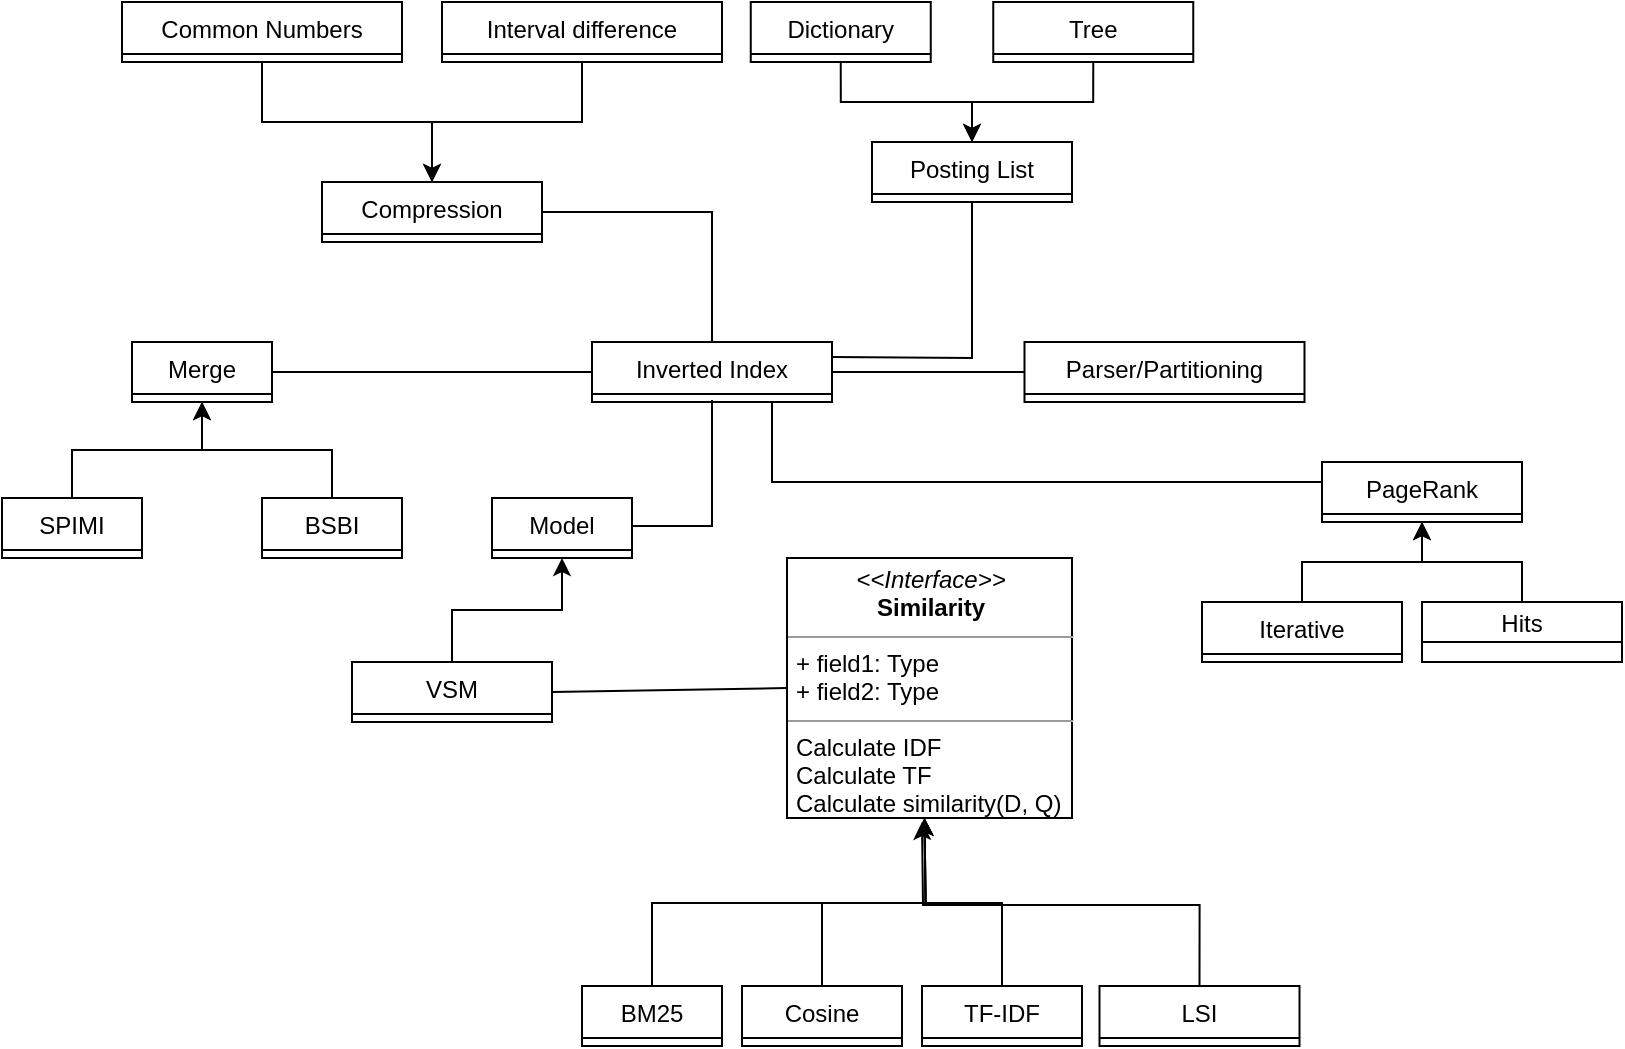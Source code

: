 <mxfile version="20.7.4" type="device"><diagram name="Page-1" id="e7e014a7-5840-1c2e-5031-d8a46d1fe8dd"><mxGraphModel dx="1461" dy="644" grid="1" gridSize="10" guides="1" tooltips="1" connect="1" arrows="1" fold="1" page="1" pageScale="1" pageWidth="1169" pageHeight="826" background="none" math="0" shadow="0"><root><mxCell id="0"/><mxCell id="1" parent="0"/><mxCell id="kqMR_nPto3Bkv3VmLw7c-41" value="Inverted Index" style="swimlane;fontStyle=0;childLayout=stackLayout;horizontal=1;startSize=26;fillColor=none;horizontalStack=0;resizeParent=1;resizeParentMax=0;resizeLast=0;collapsible=1;marginBottom=0;" vertex="1" collapsed="1" parent="1"><mxGeometry x="425" y="390" width="120" height="30" as="geometry"><mxRectangle x="510" y="330" width="140" height="104" as="alternateBounds"/></mxGeometry></mxCell><mxCell id="kqMR_nPto3Bkv3VmLw7c-42" value="+ field: type" style="text;strokeColor=none;fillColor=none;align=left;verticalAlign=top;spacingLeft=4;spacingRight=4;overflow=hidden;rotatable=0;points=[[0,0.5],[1,0.5]];portConstraint=eastwest;" vertex="1" parent="kqMR_nPto3Bkv3VmLw7c-41"><mxGeometry y="26" width="140" height="26" as="geometry"/></mxCell><mxCell id="kqMR_nPto3Bkv3VmLw7c-43" value="+ field: type" style="text;strokeColor=none;fillColor=none;align=left;verticalAlign=top;spacingLeft=4;spacingRight=4;overflow=hidden;rotatable=0;points=[[0,0.5],[1,0.5]];portConstraint=eastwest;" vertex="1" parent="kqMR_nPto3Bkv3VmLw7c-41"><mxGeometry y="52" width="140" height="26" as="geometry"/></mxCell><mxCell id="kqMR_nPto3Bkv3VmLw7c-44" value="+ field: type" style="text;strokeColor=none;fillColor=none;align=left;verticalAlign=top;spacingLeft=4;spacingRight=4;overflow=hidden;rotatable=0;points=[[0,0.5],[1,0.5]];portConstraint=eastwest;" vertex="1" parent="kqMR_nPto3Bkv3VmLw7c-41"><mxGeometry y="78" width="140" height="26" as="geometry"/></mxCell><mxCell id="kqMR_nPto3Bkv3VmLw7c-54" value="Model" style="swimlane;fontStyle=0;childLayout=stackLayout;horizontal=1;startSize=26;fillColor=none;horizontalStack=0;resizeParent=1;resizeParentMax=0;resizeLast=0;collapsible=1;marginBottom=0;" vertex="1" collapsed="1" parent="kqMR_nPto3Bkv3VmLw7c-41"><mxGeometry x="15" y="15" width="70" height="30" as="geometry"><mxRectangle x="190" y="410" width="140" height="104" as="alternateBounds"/></mxGeometry></mxCell><mxCell id="kqMR_nPto3Bkv3VmLw7c-55" value="+ field: type" style="text;strokeColor=none;fillColor=none;align=left;verticalAlign=top;spacingLeft=4;spacingRight=4;overflow=hidden;rotatable=0;points=[[0,0.5],[1,0.5]];portConstraint=eastwest;" vertex="1" parent="kqMR_nPto3Bkv3VmLw7c-54"><mxGeometry y="26" width="140" height="26" as="geometry"/></mxCell><mxCell id="kqMR_nPto3Bkv3VmLw7c-56" value="+ field: type" style="text;strokeColor=none;fillColor=none;align=left;verticalAlign=top;spacingLeft=4;spacingRight=4;overflow=hidden;rotatable=0;points=[[0,0.5],[1,0.5]];portConstraint=eastwest;" vertex="1" parent="kqMR_nPto3Bkv3VmLw7c-54"><mxGeometry y="52" width="140" height="26" as="geometry"/></mxCell><mxCell id="kqMR_nPto3Bkv3VmLw7c-57" value="+ field: type" style="text;strokeColor=none;fillColor=none;align=left;verticalAlign=top;spacingLeft=4;spacingRight=4;overflow=hidden;rotatable=0;points=[[0,0.5],[1,0.5]];portConstraint=eastwest;" vertex="1" parent="kqMR_nPto3Bkv3VmLw7c-54"><mxGeometry y="78" width="140" height="26" as="geometry"/></mxCell><mxCell id="kqMR_nPto3Bkv3VmLw7c-45" value="Model" style="swimlane;fontStyle=0;childLayout=stackLayout;horizontal=1;startSize=26;fillColor=none;horizontalStack=0;resizeParent=1;resizeParentMax=0;resizeLast=0;collapsible=1;marginBottom=0;" vertex="1" collapsed="1" parent="1"><mxGeometry x="375" y="468" width="70" height="30" as="geometry"><mxRectangle x="190" y="410" width="140" height="104" as="alternateBounds"/></mxGeometry></mxCell><mxCell id="kqMR_nPto3Bkv3VmLw7c-46" value="+ field: type" style="text;strokeColor=none;fillColor=none;align=left;verticalAlign=top;spacingLeft=4;spacingRight=4;overflow=hidden;rotatable=0;points=[[0,0.5],[1,0.5]];portConstraint=eastwest;" vertex="1" parent="kqMR_nPto3Bkv3VmLw7c-45"><mxGeometry y="26" width="140" height="26" as="geometry"/></mxCell><mxCell id="kqMR_nPto3Bkv3VmLw7c-47" value="+ field: type" style="text;strokeColor=none;fillColor=none;align=left;verticalAlign=top;spacingLeft=4;spacingRight=4;overflow=hidden;rotatable=0;points=[[0,0.5],[1,0.5]];portConstraint=eastwest;" vertex="1" parent="kqMR_nPto3Bkv3VmLw7c-45"><mxGeometry y="52" width="140" height="26" as="geometry"/></mxCell><mxCell id="kqMR_nPto3Bkv3VmLw7c-48" value="+ field: type" style="text;strokeColor=none;fillColor=none;align=left;verticalAlign=top;spacingLeft=4;spacingRight=4;overflow=hidden;rotatable=0;points=[[0,0.5],[1,0.5]];portConstraint=eastwest;" vertex="1" parent="kqMR_nPto3Bkv3VmLw7c-45"><mxGeometry y="78" width="140" height="26" as="geometry"/></mxCell><mxCell id="kqMR_nPto3Bkv3VmLw7c-59" style="edgeStyle=orthogonalEdgeStyle;rounded=0;orthogonalLoop=1;jettySize=auto;html=1;entryX=0.5;entryY=1;entryDx=0;entryDy=0;" edge="1" parent="1" source="kqMR_nPto3Bkv3VmLw7c-49" target="kqMR_nPto3Bkv3VmLw7c-45"><mxGeometry relative="1" as="geometry"/></mxCell><mxCell id="kqMR_nPto3Bkv3VmLw7c-49" value="VSM" style="swimlane;fontStyle=0;childLayout=stackLayout;horizontal=1;startSize=26;fillColor=none;horizontalStack=0;resizeParent=1;resizeParentMax=0;resizeLast=0;collapsible=1;marginBottom=0;" vertex="1" collapsed="1" parent="1"><mxGeometry x="305" y="550" width="100" height="30" as="geometry"><mxRectangle x="370" y="470" width="140" height="104" as="alternateBounds"/></mxGeometry></mxCell><mxCell id="kqMR_nPto3Bkv3VmLw7c-50" value="+ field: type" style="text;strokeColor=none;fillColor=none;align=left;verticalAlign=top;spacingLeft=4;spacingRight=4;overflow=hidden;rotatable=0;points=[[0,0.5],[1,0.5]];portConstraint=eastwest;" vertex="1" parent="kqMR_nPto3Bkv3VmLw7c-49"><mxGeometry y="26" width="140" height="26" as="geometry"/></mxCell><mxCell id="kqMR_nPto3Bkv3VmLw7c-51" value="+ field: type" style="text;strokeColor=none;fillColor=none;align=left;verticalAlign=top;spacingLeft=4;spacingRight=4;overflow=hidden;rotatable=0;points=[[0,0.5],[1,0.5]];portConstraint=eastwest;" vertex="1" parent="kqMR_nPto3Bkv3VmLw7c-49"><mxGeometry y="52" width="140" height="26" as="geometry"/></mxCell><mxCell id="kqMR_nPto3Bkv3VmLw7c-52" value="+ field: type" style="text;strokeColor=none;fillColor=none;align=left;verticalAlign=top;spacingLeft=4;spacingRight=4;overflow=hidden;rotatable=0;points=[[0,0.5],[1,0.5]];portConstraint=eastwest;" vertex="1" parent="kqMR_nPto3Bkv3VmLw7c-49"><mxGeometry y="78" width="140" height="26" as="geometry"/></mxCell><mxCell id="kqMR_nPto3Bkv3VmLw7c-64" value="" style="endArrow=none;html=1;rounded=0;entryX=0;entryY=0.5;entryDx=0;entryDy=0;exitX=1;exitY=0.5;exitDx=0;exitDy=0;" edge="1" parent="1" source="kqMR_nPto3Bkv3VmLw7c-49" target="kqMR_nPto3Bkv3VmLw7c-93"><mxGeometry width="50" height="50" relative="1" as="geometry"><mxPoint x="475" y="580" as="sourcePoint"/><mxPoint x="575" y="565" as="targetPoint"/></mxGeometry></mxCell><mxCell id="kqMR_nPto3Bkv3VmLw7c-85" style="edgeStyle=orthogonalEdgeStyle;rounded=0;orthogonalLoop=1;jettySize=auto;html=1;exitX=0.5;exitY=0;exitDx=0;exitDy=0;entryX=0.5;entryY=1;entryDx=0;entryDy=0;" edge="1" parent="1" source="kqMR_nPto3Bkv3VmLw7c-65"><mxGeometry relative="1" as="geometry"><mxPoint x="591.25" y="628" as="targetPoint"/></mxGeometry></mxCell><mxCell id="kqMR_nPto3Bkv3VmLw7c-65" value="BM25" style="swimlane;fontStyle=0;childLayout=stackLayout;horizontal=1;startSize=26;fillColor=none;horizontalStack=0;resizeParent=1;resizeParentMax=0;resizeLast=0;collapsible=1;marginBottom=0;" vertex="1" collapsed="1" parent="1"><mxGeometry x="420" y="712" width="70" height="30" as="geometry"><mxRectangle x="260" y="720" width="145" height="52" as="alternateBounds"/></mxGeometry></mxCell><mxCell id="kqMR_nPto3Bkv3VmLw7c-86" style="edgeStyle=orthogonalEdgeStyle;rounded=0;orthogonalLoop=1;jettySize=auto;html=1;exitX=0.5;exitY=0;exitDx=0;exitDy=0;" edge="1" parent="1" source="kqMR_nPto3Bkv3VmLw7c-69"><mxGeometry relative="1" as="geometry"><mxPoint x="591.25" y="628" as="targetPoint"/></mxGeometry></mxCell><mxCell id="kqMR_nPto3Bkv3VmLw7c-69" value="Cosine" style="swimlane;fontStyle=0;childLayout=stackLayout;horizontal=1;startSize=26;fillColor=none;horizontalStack=0;resizeParent=1;resizeParentMax=0;resizeLast=0;collapsible=1;marginBottom=0;" vertex="1" collapsed="1" parent="1"><mxGeometry x="500" y="712" width="80" height="30" as="geometry"><mxRectangle x="760" y="413" width="140" height="104" as="alternateBounds"/></mxGeometry></mxCell><mxCell id="kqMR_nPto3Bkv3VmLw7c-70" value="+ field: type" style="text;strokeColor=none;fillColor=none;align=left;verticalAlign=top;spacingLeft=4;spacingRight=4;overflow=hidden;rotatable=0;points=[[0,0.5],[1,0.5]];portConstraint=eastwest;" vertex="1" parent="kqMR_nPto3Bkv3VmLw7c-69"><mxGeometry y="26" width="140" height="26" as="geometry"/></mxCell><mxCell id="kqMR_nPto3Bkv3VmLw7c-71" value="+ field: type" style="text;strokeColor=none;fillColor=none;align=left;verticalAlign=top;spacingLeft=4;spacingRight=4;overflow=hidden;rotatable=0;points=[[0,0.5],[1,0.5]];portConstraint=eastwest;" vertex="1" parent="kqMR_nPto3Bkv3VmLw7c-69"><mxGeometry y="52" width="140" height="26" as="geometry"/></mxCell><mxCell id="kqMR_nPto3Bkv3VmLw7c-72" value="+ field: type" style="text;strokeColor=none;fillColor=none;align=left;verticalAlign=top;spacingLeft=4;spacingRight=4;overflow=hidden;rotatable=0;points=[[0,0.5],[1,0.5]];portConstraint=eastwest;" vertex="1" parent="kqMR_nPto3Bkv3VmLw7c-69"><mxGeometry y="78" width="140" height="26" as="geometry"/></mxCell><mxCell id="kqMR_nPto3Bkv3VmLw7c-87" style="edgeStyle=orthogonalEdgeStyle;rounded=0;orthogonalLoop=1;jettySize=auto;html=1;exitX=0.5;exitY=0;exitDx=0;exitDy=0;entryX=0.5;entryY=1;entryDx=0;entryDy=0;" edge="1" parent="1" source="kqMR_nPto3Bkv3VmLw7c-73"><mxGeometry relative="1" as="geometry"><mxPoint x="591.25" y="628" as="targetPoint"/></mxGeometry></mxCell><mxCell id="kqMR_nPto3Bkv3VmLw7c-73" value="TF-IDF" style="swimlane;fontStyle=0;childLayout=stackLayout;horizontal=1;startSize=26;fillColor=none;horizontalStack=0;resizeParent=1;resizeParentMax=0;resizeLast=0;collapsible=1;marginBottom=0;" vertex="1" collapsed="1" parent="1"><mxGeometry x="590" y="712" width="80" height="30" as="geometry"><mxRectangle x="660" y="530" width="140" height="104" as="alternateBounds"/></mxGeometry></mxCell><mxCell id="kqMR_nPto3Bkv3VmLw7c-74" value="+ field: type" style="text;strokeColor=none;fillColor=none;align=left;verticalAlign=top;spacingLeft=4;spacingRight=4;overflow=hidden;rotatable=0;points=[[0,0.5],[1,0.5]];portConstraint=eastwest;" vertex="1" parent="kqMR_nPto3Bkv3VmLw7c-73"><mxGeometry y="26" width="140" height="26" as="geometry"/></mxCell><mxCell id="kqMR_nPto3Bkv3VmLw7c-75" value="+ field: type" style="text;strokeColor=none;fillColor=none;align=left;verticalAlign=top;spacingLeft=4;spacingRight=4;overflow=hidden;rotatable=0;points=[[0,0.5],[1,0.5]];portConstraint=eastwest;" vertex="1" parent="kqMR_nPto3Bkv3VmLw7c-73"><mxGeometry y="52" width="140" height="26" as="geometry"/></mxCell><mxCell id="kqMR_nPto3Bkv3VmLw7c-76" value="+ field: type" style="text;strokeColor=none;fillColor=none;align=left;verticalAlign=top;spacingLeft=4;spacingRight=4;overflow=hidden;rotatable=0;points=[[0,0.5],[1,0.5]];portConstraint=eastwest;" vertex="1" parent="kqMR_nPto3Bkv3VmLw7c-73"><mxGeometry y="78" width="140" height="26" as="geometry"/></mxCell><mxCell id="kqMR_nPto3Bkv3VmLw7c-93" value="&lt;p style=&quot;margin:0px;margin-top:4px;text-align:center;&quot;&gt;&lt;i&gt;&amp;lt;&amp;lt;Interface&amp;gt;&amp;gt;&lt;/i&gt;&lt;br&gt;&lt;b&gt;Similarity&lt;/b&gt;&lt;br&gt;&lt;/p&gt;&lt;hr size=&quot;1&quot;&gt;&lt;p style=&quot;margin:0px;margin-left:4px;&quot;&gt;+ field1: Type&lt;br&gt;+ field2: Type&lt;/p&gt;&lt;hr size=&quot;1&quot;&gt;&lt;p style=&quot;margin:0px;margin-left:4px;&quot;&gt;Calculate IDF&lt;br&gt;Calculate TF&lt;/p&gt;&lt;p style=&quot;margin:0px;margin-left:4px;&quot;&gt;Calculate&amp;nbsp;similarity(D, Q)&lt;/p&gt;" style="verticalAlign=top;align=left;overflow=fill;fontSize=12;fontFamily=Helvetica;html=1;" vertex="1" parent="1"><mxGeometry x="522.5" y="498" width="142.5" height="130" as="geometry"/></mxCell><mxCell id="kqMR_nPto3Bkv3VmLw7c-94" value="" style="endArrow=none;html=1;rounded=0;entryX=0;entryY=0.5;entryDx=0;entryDy=0;exitX=1;exitY=0.5;exitDx=0;exitDy=0;" edge="1" parent="1" source="kqMR_nPto3Bkv3VmLw7c-95" target="kqMR_nPto3Bkv3VmLw7c-41"><mxGeometry width="50" height="50" relative="1" as="geometry"><mxPoint x="255" y="405" as="sourcePoint"/><mxPoint x="245" y="460" as="targetPoint"/></mxGeometry></mxCell><mxCell id="kqMR_nPto3Bkv3VmLw7c-95" value="Merge" style="swimlane;fontStyle=0;childLayout=stackLayout;horizontal=1;startSize=26;fillColor=none;horizontalStack=0;resizeParent=1;resizeParentMax=0;resizeLast=0;collapsible=1;marginBottom=0;" vertex="1" collapsed="1" parent="1"><mxGeometry x="195" y="390" width="70" height="30" as="geometry"><mxRectangle x="470" y="390" width="140" height="104" as="alternateBounds"/></mxGeometry></mxCell><mxCell id="kqMR_nPto3Bkv3VmLw7c-96" value="+ field: type" style="text;strokeColor=none;fillColor=none;align=left;verticalAlign=top;spacingLeft=4;spacingRight=4;overflow=hidden;rotatable=0;points=[[0,0.5],[1,0.5]];portConstraint=eastwest;" vertex="1" parent="kqMR_nPto3Bkv3VmLw7c-95"><mxGeometry y="26" width="140" height="26" as="geometry"/></mxCell><mxCell id="kqMR_nPto3Bkv3VmLw7c-97" value="+ field: type" style="text;strokeColor=none;fillColor=none;align=left;verticalAlign=top;spacingLeft=4;spacingRight=4;overflow=hidden;rotatable=0;points=[[0,0.5],[1,0.5]];portConstraint=eastwest;" vertex="1" parent="kqMR_nPto3Bkv3VmLw7c-95"><mxGeometry y="52" width="140" height="26" as="geometry"/></mxCell><mxCell id="kqMR_nPto3Bkv3VmLw7c-98" value="+ field: type" style="text;strokeColor=none;fillColor=none;align=left;verticalAlign=top;spacingLeft=4;spacingRight=4;overflow=hidden;rotatable=0;points=[[0,0.5],[1,0.5]];portConstraint=eastwest;" vertex="1" parent="kqMR_nPto3Bkv3VmLw7c-95"><mxGeometry y="78" width="140" height="26" as="geometry"/></mxCell><mxCell id="kqMR_nPto3Bkv3VmLw7c-103" style="edgeStyle=orthogonalEdgeStyle;rounded=0;orthogonalLoop=1;jettySize=auto;html=1;exitX=0.5;exitY=0;exitDx=0;exitDy=0;entryX=0.5;entryY=1;entryDx=0;entryDy=0;" edge="1" parent="1" source="kqMR_nPto3Bkv3VmLw7c-99" target="kqMR_nPto3Bkv3VmLw7c-95"><mxGeometry relative="1" as="geometry"/></mxCell><mxCell id="kqMR_nPto3Bkv3VmLw7c-99" value="SPIMI" style="swimlane;fontStyle=0;childLayout=stackLayout;horizontal=1;startSize=26;fillColor=none;horizontalStack=0;resizeParent=1;resizeParentMax=0;resizeLast=0;collapsible=1;marginBottom=0;" vertex="1" collapsed="1" parent="1"><mxGeometry x="130" y="468" width="70" height="30" as="geometry"><mxRectangle x="370" y="468" width="140" height="104" as="alternateBounds"/></mxGeometry></mxCell><mxCell id="kqMR_nPto3Bkv3VmLw7c-100" value="+ field: type" style="text;strokeColor=none;fillColor=none;align=left;verticalAlign=top;spacingLeft=4;spacingRight=4;overflow=hidden;rotatable=0;points=[[0,0.5],[1,0.5]];portConstraint=eastwest;" vertex="1" parent="kqMR_nPto3Bkv3VmLw7c-99"><mxGeometry y="26" width="140" height="26" as="geometry"/></mxCell><mxCell id="kqMR_nPto3Bkv3VmLw7c-101" value="+ field: type" style="text;strokeColor=none;fillColor=none;align=left;verticalAlign=top;spacingLeft=4;spacingRight=4;overflow=hidden;rotatable=0;points=[[0,0.5],[1,0.5]];portConstraint=eastwest;" vertex="1" parent="kqMR_nPto3Bkv3VmLw7c-99"><mxGeometry y="52" width="140" height="26" as="geometry"/></mxCell><mxCell id="kqMR_nPto3Bkv3VmLw7c-102" value="+ field: type" style="text;strokeColor=none;fillColor=none;align=left;verticalAlign=top;spacingLeft=4;spacingRight=4;overflow=hidden;rotatable=0;points=[[0,0.5],[1,0.5]];portConstraint=eastwest;" vertex="1" parent="kqMR_nPto3Bkv3VmLw7c-99"><mxGeometry y="78" width="140" height="26" as="geometry"/></mxCell><mxCell id="kqMR_nPto3Bkv3VmLw7c-108" style="edgeStyle=orthogonalEdgeStyle;rounded=0;orthogonalLoop=1;jettySize=auto;html=1;exitX=0.5;exitY=0;exitDx=0;exitDy=0;entryX=0.5;entryY=1;entryDx=0;entryDy=0;" edge="1" parent="1" source="kqMR_nPto3Bkv3VmLw7c-104" target="kqMR_nPto3Bkv3VmLw7c-95"><mxGeometry relative="1" as="geometry"/></mxCell><mxCell id="kqMR_nPto3Bkv3VmLw7c-104" value="BSBI" style="swimlane;fontStyle=0;childLayout=stackLayout;horizontal=1;startSize=26;fillColor=none;horizontalStack=0;resizeParent=1;resizeParentMax=0;resizeLast=0;collapsible=1;marginBottom=0;" vertex="1" collapsed="1" parent="1"><mxGeometry x="260" y="468" width="70" height="30" as="geometry"><mxRectangle x="170" y="540" width="140" height="104" as="alternateBounds"/></mxGeometry></mxCell><mxCell id="kqMR_nPto3Bkv3VmLw7c-105" value="+ field: type" style="text;strokeColor=none;fillColor=none;align=left;verticalAlign=top;spacingLeft=4;spacingRight=4;overflow=hidden;rotatable=0;points=[[0,0.5],[1,0.5]];portConstraint=eastwest;" vertex="1" parent="kqMR_nPto3Bkv3VmLw7c-104"><mxGeometry y="26" width="140" height="26" as="geometry"/></mxCell><mxCell id="kqMR_nPto3Bkv3VmLw7c-106" value="+ field: type" style="text;strokeColor=none;fillColor=none;align=left;verticalAlign=top;spacingLeft=4;spacingRight=4;overflow=hidden;rotatable=0;points=[[0,0.5],[1,0.5]];portConstraint=eastwest;" vertex="1" parent="kqMR_nPto3Bkv3VmLw7c-104"><mxGeometry y="52" width="140" height="26" as="geometry"/></mxCell><mxCell id="kqMR_nPto3Bkv3VmLw7c-107" value="+ field: type" style="text;strokeColor=none;fillColor=none;align=left;verticalAlign=top;spacingLeft=4;spacingRight=4;overflow=hidden;rotatable=0;points=[[0,0.5],[1,0.5]];portConstraint=eastwest;" vertex="1" parent="kqMR_nPto3Bkv3VmLw7c-104"><mxGeometry y="78" width="140" height="26" as="geometry"/></mxCell><mxCell id="kqMR_nPto3Bkv3VmLw7c-109" value="" style="endArrow=none;html=1;rounded=0;entryX=1;entryY=0.5;entryDx=0;entryDy=0;exitX=0;exitY=0.5;exitDx=0;exitDy=0;" edge="1" parent="1" source="kqMR_nPto3Bkv3VmLw7c-110" target="kqMR_nPto3Bkv3VmLw7c-41"><mxGeometry width="50" height="50" relative="1" as="geometry"><mxPoint x="690" y="405" as="sourcePoint"/><mxPoint x="740" y="510" as="targetPoint"/></mxGeometry></mxCell><mxCell id="kqMR_nPto3Bkv3VmLw7c-110" value="Parser/Partitioning" style="swimlane;fontStyle=0;childLayout=stackLayout;horizontal=1;startSize=26;fillColor=none;horizontalStack=0;resizeParent=1;resizeParentMax=0;resizeLast=0;collapsible=1;marginBottom=0;" vertex="1" collapsed="1" parent="1"><mxGeometry x="641.25" y="390" width="140" height="30" as="geometry"><mxRectangle x="820" y="360" width="140" height="104" as="alternateBounds"/></mxGeometry></mxCell><mxCell id="kqMR_nPto3Bkv3VmLw7c-111" value="+ field: type" style="text;strokeColor=none;fillColor=none;align=left;verticalAlign=top;spacingLeft=4;spacingRight=4;overflow=hidden;rotatable=0;points=[[0,0.5],[1,0.5]];portConstraint=eastwest;" vertex="1" parent="kqMR_nPto3Bkv3VmLw7c-110"><mxGeometry y="26" width="140" height="26" as="geometry"/></mxCell><mxCell id="kqMR_nPto3Bkv3VmLw7c-112" value="+ field: type" style="text;strokeColor=none;fillColor=none;align=left;verticalAlign=top;spacingLeft=4;spacingRight=4;overflow=hidden;rotatable=0;points=[[0,0.5],[1,0.5]];portConstraint=eastwest;" vertex="1" parent="kqMR_nPto3Bkv3VmLw7c-110"><mxGeometry y="52" width="140" height="26" as="geometry"/></mxCell><mxCell id="kqMR_nPto3Bkv3VmLw7c-113" value="+ field: type" style="text;strokeColor=none;fillColor=none;align=left;verticalAlign=top;spacingLeft=4;spacingRight=4;overflow=hidden;rotatable=0;points=[[0,0.5],[1,0.5]];portConstraint=eastwest;" vertex="1" parent="kqMR_nPto3Bkv3VmLw7c-110"><mxGeometry y="78" width="140" height="26" as="geometry"/></mxCell><mxCell id="kqMR_nPto3Bkv3VmLw7c-114" value="Compression" style="swimlane;fontStyle=0;childLayout=stackLayout;horizontal=1;startSize=26;fillColor=none;horizontalStack=0;resizeParent=1;resizeParentMax=0;resizeLast=0;collapsible=1;marginBottom=0;" vertex="1" collapsed="1" parent="1"><mxGeometry x="290" y="310" width="110" height="30" as="geometry"><mxRectangle x="520" y="210" width="140" height="104" as="alternateBounds"/></mxGeometry></mxCell><mxCell id="kqMR_nPto3Bkv3VmLw7c-115" value="+ field: type" style="text;strokeColor=none;fillColor=none;align=left;verticalAlign=top;spacingLeft=4;spacingRight=4;overflow=hidden;rotatable=0;points=[[0,0.5],[1,0.5]];portConstraint=eastwest;" vertex="1" parent="kqMR_nPto3Bkv3VmLw7c-114"><mxGeometry y="26" width="140" height="26" as="geometry"/></mxCell><mxCell id="kqMR_nPto3Bkv3VmLw7c-116" value="+ field: type" style="text;strokeColor=none;fillColor=none;align=left;verticalAlign=top;spacingLeft=4;spacingRight=4;overflow=hidden;rotatable=0;points=[[0,0.5],[1,0.5]];portConstraint=eastwest;" vertex="1" parent="kqMR_nPto3Bkv3VmLw7c-114"><mxGeometry y="52" width="140" height="26" as="geometry"/></mxCell><mxCell id="kqMR_nPto3Bkv3VmLw7c-117" value="+ field: type" style="text;strokeColor=none;fillColor=none;align=left;verticalAlign=top;spacingLeft=4;spacingRight=4;overflow=hidden;rotatable=0;points=[[0,0.5],[1,0.5]];portConstraint=eastwest;" vertex="1" parent="kqMR_nPto3Bkv3VmLw7c-114"><mxGeometry y="78" width="140" height="26" as="geometry"/></mxCell><mxCell id="kqMR_nPto3Bkv3VmLw7c-118" value="" style="endArrow=none;html=1;rounded=0;entryX=1;entryY=0.5;entryDx=0;entryDy=0;exitX=0.5;exitY=0;exitDx=0;exitDy=0;" edge="1" parent="1" source="kqMR_nPto3Bkv3VmLw7c-41" target="kqMR_nPto3Bkv3VmLw7c-114"><mxGeometry width="50" height="50" relative="1" as="geometry"><mxPoint x="690" y="460" as="sourcePoint"/><mxPoint x="740" y="410" as="targetPoint"/><Array as="points"><mxPoint x="485" y="325"/></Array></mxGeometry></mxCell><mxCell id="kqMR_nPto3Bkv3VmLw7c-123" style="edgeStyle=orthogonalEdgeStyle;rounded=0;orthogonalLoop=1;jettySize=auto;html=1;exitX=0.5;exitY=1;exitDx=0;exitDy=0;entryX=0.5;entryY=0;entryDx=0;entryDy=0;" edge="1" parent="1" source="kqMR_nPto3Bkv3VmLw7c-119" target="kqMR_nPto3Bkv3VmLw7c-114"><mxGeometry relative="1" as="geometry"/></mxCell><mxCell id="kqMR_nPto3Bkv3VmLw7c-119" value="Common Numbers" style="swimlane;fontStyle=0;childLayout=stackLayout;horizontal=1;startSize=26;fillColor=none;horizontalStack=0;resizeParent=1;resizeParentMax=0;resizeLast=0;collapsible=1;marginBottom=0;" vertex="1" collapsed="1" parent="1"><mxGeometry x="190" y="220" width="140" height="30" as="geometry"><mxRectangle x="225" y="140" width="140" height="104" as="alternateBounds"/></mxGeometry></mxCell><mxCell id="kqMR_nPto3Bkv3VmLw7c-120" value="+ field: type" style="text;strokeColor=none;fillColor=none;align=left;verticalAlign=top;spacingLeft=4;spacingRight=4;overflow=hidden;rotatable=0;points=[[0,0.5],[1,0.5]];portConstraint=eastwest;" vertex="1" parent="kqMR_nPto3Bkv3VmLw7c-119"><mxGeometry y="26" width="140" height="26" as="geometry"/></mxCell><mxCell id="kqMR_nPto3Bkv3VmLw7c-121" value="+ field: type" style="text;strokeColor=none;fillColor=none;align=left;verticalAlign=top;spacingLeft=4;spacingRight=4;overflow=hidden;rotatable=0;points=[[0,0.5],[1,0.5]];portConstraint=eastwest;" vertex="1" parent="kqMR_nPto3Bkv3VmLw7c-119"><mxGeometry y="52" width="140" height="26" as="geometry"/></mxCell><mxCell id="kqMR_nPto3Bkv3VmLw7c-122" value="+ field: type" style="text;strokeColor=none;fillColor=none;align=left;verticalAlign=top;spacingLeft=4;spacingRight=4;overflow=hidden;rotatable=0;points=[[0,0.5],[1,0.5]];portConstraint=eastwest;" vertex="1" parent="kqMR_nPto3Bkv3VmLw7c-119"><mxGeometry y="78" width="140" height="26" as="geometry"/></mxCell><mxCell id="kqMR_nPto3Bkv3VmLw7c-128" style="edgeStyle=orthogonalEdgeStyle;rounded=0;orthogonalLoop=1;jettySize=auto;html=1;exitX=0.5;exitY=1;exitDx=0;exitDy=0;entryX=0.5;entryY=0;entryDx=0;entryDy=0;" edge="1" parent="1" source="kqMR_nPto3Bkv3VmLw7c-124" target="kqMR_nPto3Bkv3VmLw7c-114"><mxGeometry relative="1" as="geometry"/></mxCell><mxCell id="kqMR_nPto3Bkv3VmLw7c-124" value="Interval difference" style="swimlane;fontStyle=0;childLayout=stackLayout;horizontal=1;startSize=26;fillColor=none;horizontalStack=0;resizeParent=1;resizeParentMax=0;resizeLast=0;collapsible=1;marginBottom=0;" vertex="1" collapsed="1" parent="1"><mxGeometry x="350" y="220" width="140" height="30" as="geometry"><mxRectangle x="425" y="200" width="140" height="104" as="alternateBounds"/></mxGeometry></mxCell><mxCell id="kqMR_nPto3Bkv3VmLw7c-125" value="+ field: type" style="text;strokeColor=none;fillColor=none;align=left;verticalAlign=top;spacingLeft=4;spacingRight=4;overflow=hidden;rotatable=0;points=[[0,0.5],[1,0.5]];portConstraint=eastwest;" vertex="1" parent="kqMR_nPto3Bkv3VmLw7c-124"><mxGeometry y="26" width="140" height="26" as="geometry"/></mxCell><mxCell id="kqMR_nPto3Bkv3VmLw7c-126" value="+ field: type" style="text;strokeColor=none;fillColor=none;align=left;verticalAlign=top;spacingLeft=4;spacingRight=4;overflow=hidden;rotatable=0;points=[[0,0.5],[1,0.5]];portConstraint=eastwest;" vertex="1" parent="kqMR_nPto3Bkv3VmLw7c-124"><mxGeometry y="52" width="140" height="26" as="geometry"/></mxCell><mxCell id="kqMR_nPto3Bkv3VmLw7c-127" value="+ field: type" style="text;strokeColor=none;fillColor=none;align=left;verticalAlign=top;spacingLeft=4;spacingRight=4;overflow=hidden;rotatable=0;points=[[0,0.5],[1,0.5]];portConstraint=eastwest;" vertex="1" parent="kqMR_nPto3Bkv3VmLw7c-124"><mxGeometry y="78" width="140" height="26" as="geometry"/></mxCell><mxCell id="kqMR_nPto3Bkv3VmLw7c-129" value="Posting List" style="swimlane;fontStyle=0;childLayout=stackLayout;horizontal=1;startSize=26;fillColor=none;horizontalStack=0;resizeParent=1;resizeParentMax=0;resizeLast=0;collapsible=1;marginBottom=0;" vertex="1" collapsed="1" parent="1"><mxGeometry x="565" y="290" width="100" height="30" as="geometry"><mxRectangle x="550" y="230" width="140" height="104" as="alternateBounds"/></mxGeometry></mxCell><mxCell id="kqMR_nPto3Bkv3VmLw7c-130" value="+ field: type" style="text;strokeColor=none;fillColor=none;align=left;verticalAlign=top;spacingLeft=4;spacingRight=4;overflow=hidden;rotatable=0;points=[[0,0.5],[1,0.5]];portConstraint=eastwest;" vertex="1" parent="kqMR_nPto3Bkv3VmLw7c-129"><mxGeometry y="26" width="140" height="26" as="geometry"/></mxCell><mxCell id="kqMR_nPto3Bkv3VmLw7c-131" value="+ field: type" style="text;strokeColor=none;fillColor=none;align=left;verticalAlign=top;spacingLeft=4;spacingRight=4;overflow=hidden;rotatable=0;points=[[0,0.5],[1,0.5]];portConstraint=eastwest;" vertex="1" parent="kqMR_nPto3Bkv3VmLw7c-129"><mxGeometry y="52" width="140" height="26" as="geometry"/></mxCell><mxCell id="kqMR_nPto3Bkv3VmLw7c-132" value="+ field: type" style="text;strokeColor=none;fillColor=none;align=left;verticalAlign=top;spacingLeft=4;spacingRight=4;overflow=hidden;rotatable=0;points=[[0,0.5],[1,0.5]];portConstraint=eastwest;" vertex="1" parent="kqMR_nPto3Bkv3VmLw7c-129"><mxGeometry y="78" width="140" height="26" as="geometry"/></mxCell><mxCell id="kqMR_nPto3Bkv3VmLw7c-138" value="" style="endArrow=none;html=1;rounded=0;entryX=0.5;entryY=1;entryDx=0;entryDy=0;exitX=1;exitY=0.25;exitDx=0;exitDy=0;" edge="1" parent="1" source="kqMR_nPto3Bkv3VmLw7c-41" target="kqMR_nPto3Bkv3VmLw7c-129"><mxGeometry width="50" height="50" relative="1" as="geometry"><mxPoint x="540" y="389" as="sourcePoint"/><mxPoint x="740" y="310" as="targetPoint"/><Array as="points"><mxPoint x="615" y="398"/></Array></mxGeometry></mxCell><mxCell id="kqMR_nPto3Bkv3VmLw7c-148" style="edgeStyle=orthogonalEdgeStyle;rounded=0;orthogonalLoop=1;jettySize=auto;html=1;exitX=0.5;exitY=1;exitDx=0;exitDy=0;entryX=0.5;entryY=0;entryDx=0;entryDy=0;" edge="1" parent="1" source="kqMR_nPto3Bkv3VmLw7c-140" target="kqMR_nPto3Bkv3VmLw7c-129"><mxGeometry relative="1" as="geometry"/></mxCell><mxCell id="kqMR_nPto3Bkv3VmLw7c-140" value="Dictionary" style="swimlane;fontStyle=0;childLayout=stackLayout;horizontal=1;startSize=26;fillColor=none;horizontalStack=0;resizeParent=1;resizeParentMax=0;resizeLast=0;collapsible=1;marginBottom=0;" vertex="1" collapsed="1" parent="1"><mxGeometry x="504.38" y="220" width="90" height="30" as="geometry"><mxRectangle x="590" y="90" width="140" height="104" as="alternateBounds"/></mxGeometry></mxCell><mxCell id="kqMR_nPto3Bkv3VmLw7c-141" value="+ field: type" style="text;strokeColor=none;fillColor=none;align=left;verticalAlign=top;spacingLeft=4;spacingRight=4;overflow=hidden;rotatable=0;points=[[0,0.5],[1,0.5]];portConstraint=eastwest;" vertex="1" parent="kqMR_nPto3Bkv3VmLw7c-140"><mxGeometry y="26" width="140" height="26" as="geometry"/></mxCell><mxCell id="kqMR_nPto3Bkv3VmLw7c-142" value="+ field: type" style="text;strokeColor=none;fillColor=none;align=left;verticalAlign=top;spacingLeft=4;spacingRight=4;overflow=hidden;rotatable=0;points=[[0,0.5],[1,0.5]];portConstraint=eastwest;" vertex="1" parent="kqMR_nPto3Bkv3VmLw7c-140"><mxGeometry y="52" width="140" height="26" as="geometry"/></mxCell><mxCell id="kqMR_nPto3Bkv3VmLw7c-143" value="+ field: type" style="text;strokeColor=none;fillColor=none;align=left;verticalAlign=top;spacingLeft=4;spacingRight=4;overflow=hidden;rotatable=0;points=[[0,0.5],[1,0.5]];portConstraint=eastwest;" vertex="1" parent="kqMR_nPto3Bkv3VmLw7c-140"><mxGeometry y="78" width="140" height="26" as="geometry"/></mxCell><mxCell id="kqMR_nPto3Bkv3VmLw7c-155" style="edgeStyle=orthogonalEdgeStyle;rounded=0;orthogonalLoop=1;jettySize=auto;html=1;exitX=0.5;exitY=1;exitDx=0;exitDy=0;entryX=0.5;entryY=0;entryDx=0;entryDy=0;" edge="1" parent="1" source="kqMR_nPto3Bkv3VmLw7c-144" target="kqMR_nPto3Bkv3VmLw7c-129"><mxGeometry relative="1" as="geometry"/></mxCell><mxCell id="kqMR_nPto3Bkv3VmLw7c-144" value="Tree" style="swimlane;fontStyle=0;childLayout=stackLayout;horizontal=1;startSize=26;fillColor=none;horizontalStack=0;resizeParent=1;resizeParentMax=0;resizeLast=0;collapsible=1;marginBottom=0;" vertex="1" collapsed="1" parent="1"><mxGeometry x="625.63" y="220" width="100" height="30" as="geometry"><mxRectangle x="670" y="190" width="140" height="104" as="alternateBounds"/></mxGeometry></mxCell><mxCell id="kqMR_nPto3Bkv3VmLw7c-145" value="+ field: type" style="text;strokeColor=none;fillColor=none;align=left;verticalAlign=top;spacingLeft=4;spacingRight=4;overflow=hidden;rotatable=0;points=[[0,0.5],[1,0.5]];portConstraint=eastwest;" vertex="1" parent="kqMR_nPto3Bkv3VmLw7c-144"><mxGeometry y="26" width="140" height="26" as="geometry"/></mxCell><mxCell id="kqMR_nPto3Bkv3VmLw7c-146" value="+ field: type" style="text;strokeColor=none;fillColor=none;align=left;verticalAlign=top;spacingLeft=4;spacingRight=4;overflow=hidden;rotatable=0;points=[[0,0.5],[1,0.5]];portConstraint=eastwest;" vertex="1" parent="kqMR_nPto3Bkv3VmLw7c-144"><mxGeometry y="52" width="140" height="26" as="geometry"/></mxCell><mxCell id="kqMR_nPto3Bkv3VmLw7c-147" value="+ field: type" style="text;strokeColor=none;fillColor=none;align=left;verticalAlign=top;spacingLeft=4;spacingRight=4;overflow=hidden;rotatable=0;points=[[0,0.5],[1,0.5]];portConstraint=eastwest;" vertex="1" parent="kqMR_nPto3Bkv3VmLw7c-144"><mxGeometry y="78" width="140" height="26" as="geometry"/></mxCell><mxCell id="kqMR_nPto3Bkv3VmLw7c-156" value="" style="endArrow=none;html=1;rounded=0;entryX=0.5;entryY=1;entryDx=0;entryDy=0;exitX=1;exitY=0.5;exitDx=0;exitDy=0;" edge="1" parent="1"><mxGeometry width="50" height="50" relative="1" as="geometry"><mxPoint x="445" y="482" as="sourcePoint"/><mxPoint x="485" y="419" as="targetPoint"/><Array as="points"><mxPoint x="485" y="482"/></Array></mxGeometry></mxCell><mxCell id="kqMR_nPto3Bkv3VmLw7c-157" value="" style="endArrow=none;html=1;rounded=0;entryX=0.75;entryY=1;entryDx=0;entryDy=0;" edge="1" parent="1" target="kqMR_nPto3Bkv3VmLw7c-41"><mxGeometry width="50" height="50" relative="1" as="geometry"><mxPoint x="790" y="460" as="sourcePoint"/><mxPoint x="740" y="510" as="targetPoint"/><Array as="points"><mxPoint x="515" y="460"/></Array></mxGeometry></mxCell><mxCell id="kqMR_nPto3Bkv3VmLw7c-158" value="PageRank" style="swimlane;fontStyle=0;childLayout=stackLayout;horizontal=1;startSize=26;fillColor=none;horizontalStack=0;resizeParent=1;resizeParentMax=0;resizeLast=0;collapsible=1;marginBottom=0;" vertex="1" collapsed="1" parent="1"><mxGeometry x="790" y="450" width="100" height="30" as="geometry"><mxRectangle x="900" y="520" width="140" height="100" as="alternateBounds"/></mxGeometry></mxCell><mxCell id="kqMR_nPto3Bkv3VmLw7c-159" value="+ field: type" style="text;strokeColor=none;fillColor=none;align=left;verticalAlign=top;spacingLeft=4;spacingRight=4;overflow=hidden;rotatable=0;points=[[0,0.5],[1,0.5]];portConstraint=eastwest;" vertex="1" parent="kqMR_nPto3Bkv3VmLw7c-158"><mxGeometry y="26" width="140" height="22" as="geometry"/></mxCell><mxCell id="kqMR_nPto3Bkv3VmLw7c-160" value="+ field: type" style="text;strokeColor=none;fillColor=none;align=left;verticalAlign=top;spacingLeft=4;spacingRight=4;overflow=hidden;rotatable=0;points=[[0,0.5],[1,0.5]];portConstraint=eastwest;" vertex="1" parent="kqMR_nPto3Bkv3VmLw7c-158"><mxGeometry y="48" width="140" height="26" as="geometry"/></mxCell><mxCell id="kqMR_nPto3Bkv3VmLw7c-161" value="+ field: type" style="text;strokeColor=none;fillColor=none;align=left;verticalAlign=top;spacingLeft=4;spacingRight=4;overflow=hidden;rotatable=0;points=[[0,0.5],[1,0.5]];portConstraint=eastwest;" vertex="1" parent="kqMR_nPto3Bkv3VmLw7c-158"><mxGeometry y="74" width="140" height="26" as="geometry"/></mxCell><mxCell id="kqMR_nPto3Bkv3VmLw7c-166" style="edgeStyle=orthogonalEdgeStyle;rounded=0;orthogonalLoop=1;jettySize=auto;html=1;exitX=0.5;exitY=0;exitDx=0;exitDy=0;" edge="1" parent="1" source="kqMR_nPto3Bkv3VmLw7c-162"><mxGeometry relative="1" as="geometry"><mxPoint x="590" y="630" as="targetPoint"/></mxGeometry></mxCell><mxCell id="kqMR_nPto3Bkv3VmLw7c-162" value="LSI" style="swimlane;fontStyle=0;childLayout=stackLayout;horizontal=1;startSize=26;fillColor=none;horizontalStack=0;resizeParent=1;resizeParentMax=0;resizeLast=0;collapsible=1;marginBottom=0;" vertex="1" collapsed="1" parent="1"><mxGeometry x="678.75" y="712" width="100" height="30" as="geometry"><mxRectangle x="750" y="680" width="140" height="104" as="alternateBounds"/></mxGeometry></mxCell><mxCell id="kqMR_nPto3Bkv3VmLw7c-163" value="+ field: type" style="text;strokeColor=none;fillColor=none;align=left;verticalAlign=top;spacingLeft=4;spacingRight=4;overflow=hidden;rotatable=0;points=[[0,0.5],[1,0.5]];portConstraint=eastwest;" vertex="1" parent="kqMR_nPto3Bkv3VmLw7c-162"><mxGeometry y="26" width="140" height="26" as="geometry"/></mxCell><mxCell id="kqMR_nPto3Bkv3VmLw7c-164" value="+ field: type" style="text;strokeColor=none;fillColor=none;align=left;verticalAlign=top;spacingLeft=4;spacingRight=4;overflow=hidden;rotatable=0;points=[[0,0.5],[1,0.5]];portConstraint=eastwest;" vertex="1" parent="kqMR_nPto3Bkv3VmLw7c-162"><mxGeometry y="52" width="140" height="26" as="geometry"/></mxCell><mxCell id="kqMR_nPto3Bkv3VmLw7c-165" value="+ field: type" style="text;strokeColor=none;fillColor=none;align=left;verticalAlign=top;spacingLeft=4;spacingRight=4;overflow=hidden;rotatable=0;points=[[0,0.5],[1,0.5]];portConstraint=eastwest;" vertex="1" parent="kqMR_nPto3Bkv3VmLw7c-162"><mxGeometry y="78" width="140" height="26" as="geometry"/></mxCell><mxCell id="kqMR_nPto3Bkv3VmLw7c-175" style="edgeStyle=orthogonalEdgeStyle;rounded=0;orthogonalLoop=1;jettySize=auto;html=1;exitX=0.5;exitY=0;exitDx=0;exitDy=0;entryX=0.5;entryY=1;entryDx=0;entryDy=0;" edge="1" parent="1" source="kqMR_nPto3Bkv3VmLw7c-167" target="kqMR_nPto3Bkv3VmLw7c-158"><mxGeometry relative="1" as="geometry"/></mxCell><mxCell id="kqMR_nPto3Bkv3VmLw7c-167" value="Iterative" style="swimlane;fontStyle=0;childLayout=stackLayout;horizontal=1;startSize=26;fillColor=none;horizontalStack=0;resizeParent=1;resizeParentMax=0;resizeLast=0;collapsible=1;marginBottom=0;" vertex="1" collapsed="1" parent="1"><mxGeometry x="730" y="520" width="100" height="30" as="geometry"><mxRectangle x="640" y="480" width="140" height="104" as="alternateBounds"/></mxGeometry></mxCell><mxCell id="kqMR_nPto3Bkv3VmLw7c-168" value="+ field: type" style="text;strokeColor=none;fillColor=none;align=left;verticalAlign=top;spacingLeft=4;spacingRight=4;overflow=hidden;rotatable=0;points=[[0,0.5],[1,0.5]];portConstraint=eastwest;" vertex="1" parent="kqMR_nPto3Bkv3VmLw7c-167"><mxGeometry y="26" width="140" height="26" as="geometry"/></mxCell><mxCell id="kqMR_nPto3Bkv3VmLw7c-169" value="+ field: type" style="text;strokeColor=none;fillColor=none;align=left;verticalAlign=top;spacingLeft=4;spacingRight=4;overflow=hidden;rotatable=0;points=[[0,0.5],[1,0.5]];portConstraint=eastwest;" vertex="1" parent="kqMR_nPto3Bkv3VmLw7c-167"><mxGeometry y="52" width="140" height="26" as="geometry"/></mxCell><mxCell id="kqMR_nPto3Bkv3VmLw7c-170" value="+ field: type" style="text;strokeColor=none;fillColor=none;align=left;verticalAlign=top;spacingLeft=4;spacingRight=4;overflow=hidden;rotatable=0;points=[[0,0.5],[1,0.5]];portConstraint=eastwest;" vertex="1" parent="kqMR_nPto3Bkv3VmLw7c-167"><mxGeometry y="78" width="140" height="26" as="geometry"/></mxCell><mxCell id="kqMR_nPto3Bkv3VmLw7c-176" style="edgeStyle=orthogonalEdgeStyle;rounded=0;orthogonalLoop=1;jettySize=auto;html=1;exitX=0.5;exitY=0;exitDx=0;exitDy=0;entryX=0.5;entryY=1;entryDx=0;entryDy=0;" edge="1" parent="1" source="kqMR_nPto3Bkv3VmLw7c-171" target="kqMR_nPto3Bkv3VmLw7c-158"><mxGeometry relative="1" as="geometry"/></mxCell><mxCell id="kqMR_nPto3Bkv3VmLw7c-171" value="Hits" style="swimlane;fontStyle=0;childLayout=stackLayout;horizontal=1;startSize=20;fillColor=none;horizontalStack=0;resizeParent=1;resizeParentMax=0;resizeLast=0;collapsible=1;marginBottom=0;" vertex="1" collapsed="1" parent="1"><mxGeometry x="840" y="520" width="100" height="30" as="geometry"><mxRectangle x="890" y="540" width="140" height="104" as="alternateBounds"/></mxGeometry></mxCell><mxCell id="kqMR_nPto3Bkv3VmLw7c-172" value="+ field: type" style="text;strokeColor=none;fillColor=none;align=left;verticalAlign=top;spacingLeft=4;spacingRight=4;overflow=hidden;rotatable=0;points=[[0,0.5],[1,0.5]];portConstraint=eastwest;" vertex="1" parent="kqMR_nPto3Bkv3VmLw7c-171"><mxGeometry y="26" width="140" height="26" as="geometry"/></mxCell><mxCell id="kqMR_nPto3Bkv3VmLw7c-173" value="+ field: type" style="text;strokeColor=none;fillColor=none;align=left;verticalAlign=top;spacingLeft=4;spacingRight=4;overflow=hidden;rotatable=0;points=[[0,0.5],[1,0.5]];portConstraint=eastwest;" vertex="1" parent="kqMR_nPto3Bkv3VmLw7c-171"><mxGeometry y="52" width="140" height="26" as="geometry"/></mxCell><mxCell id="kqMR_nPto3Bkv3VmLw7c-174" value="+ field: type" style="text;strokeColor=none;fillColor=none;align=left;verticalAlign=top;spacingLeft=4;spacingRight=4;overflow=hidden;rotatable=0;points=[[0,0.5],[1,0.5]];portConstraint=eastwest;" vertex="1" parent="kqMR_nPto3Bkv3VmLw7c-171"><mxGeometry y="78" width="140" height="26" as="geometry"/></mxCell></root></mxGraphModel></diagram></mxfile>